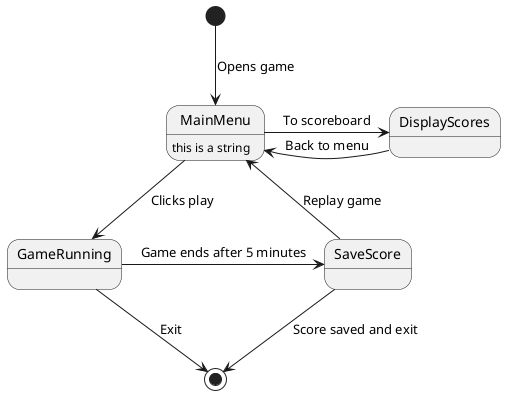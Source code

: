 @startuml

[*] --> MainMenu: Opens game

SaveScore --> MainMenu: Replay game

MainMenu : this is a string

MainMenu -> DisplayScores: To scoreboard
DisplayScores -> MainMenu: Back to menu


MainMenu -> GameRunning: Clicks play
GameRunning -> SaveScore: Game ends after 5 minutes
GameRunning --> [*]: Exit

SaveScore --> [*]: Score saved and exit

@enduml
